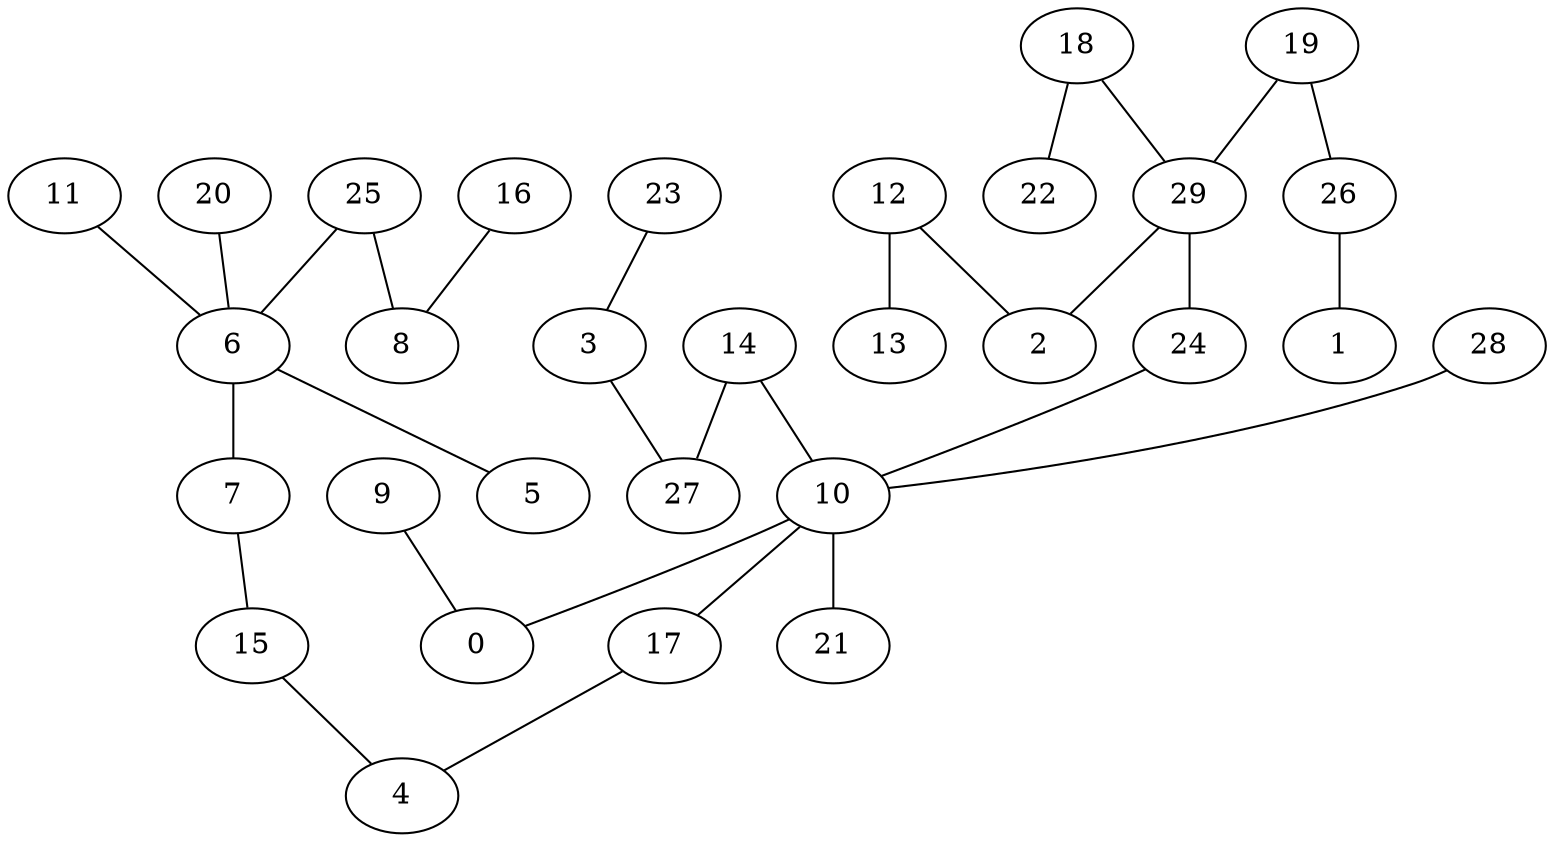 graph {
0  [Label = "0 (0.00)"]
1  [Label = "1 (0.00)"]
2  [Label = "2 (0.00)"]
3  [Label = "3 (0.00)"]
4  [Label = "4 (0.00)"]
5  [Label = "5 (0.00)"]
6  [Label = "6 (0.00)"]
7  [Label = "7 (0.00)"]
8  [Label = "8 (0.00)"]
9  [Label = "9 (0.00)"]
10  [Label = "10 (0.00)"]
11  [Label = "11 (0.00)"]
12  [Label = "12 (0.00)"]
13  [Label = "13 (0.00)"]
14  [Label = "14 (0.00)"]
15  [Label = "15 (0.00)"]
16  [Label = "16 (0.00)"]
17  [Label = "17 (0.00)"]
18  [Label = "18 (0.00)"]
19  [Label = "19 (0.00)"]
20  [Label = "20 (0.00)"]
21  [Label = "21 (0.00)"]
22  [Label = "22 (0.00)"]
23  [Label = "23 (0.00)"]
24  [Label = "24 (0.00)"]
25  [Label = "25 (0.00)"]
26  [Label = "26 (0.00)"]
27  [Label = "27 (0.00)"]
28  [Label = "28 (0.00)"]
29  [Label = "29 (0.00)"]

9--0  [Label = "826.00"]
12--13  [Label = "678.96"]
10--21  [Label = "611.12"]
12--2  [Label = "593.24"]
23--3  [Label = "452.33"]
16--8  [Label = "404.16"]
26--1  [Label = "402.81"]
10--0  [Label = "381.48"]
14--27  [Label = "291.87"]
25--6  [Label = "289.71"]
11--6  [Label = "259.34"]
18--22  [Label = "198.85"]
20--6  [Label = "178.87"]
6--7  [Label = "175.47"]
7--15  [Label = "172.92"]
18--29  [Label = "160.78"]
25--8  [Label = "157.83"]
6--5  [Label = "128.67"]
29--24  [Label = "127.03"]
14--10  [Label = "125.71"]
15--4  [Label = "113.80"]
24--10  [Label = "91.21"]
17--4  [Label = "90.24"]
3--27  [Label = "89.11"]
10--17  [Label = "66.68"]
28--10  [Label = "63.17"]
29--2  [Label = "52.45"]
19--26  [Label = "26.33"]
19--29  [Label = "4.06"]
}
